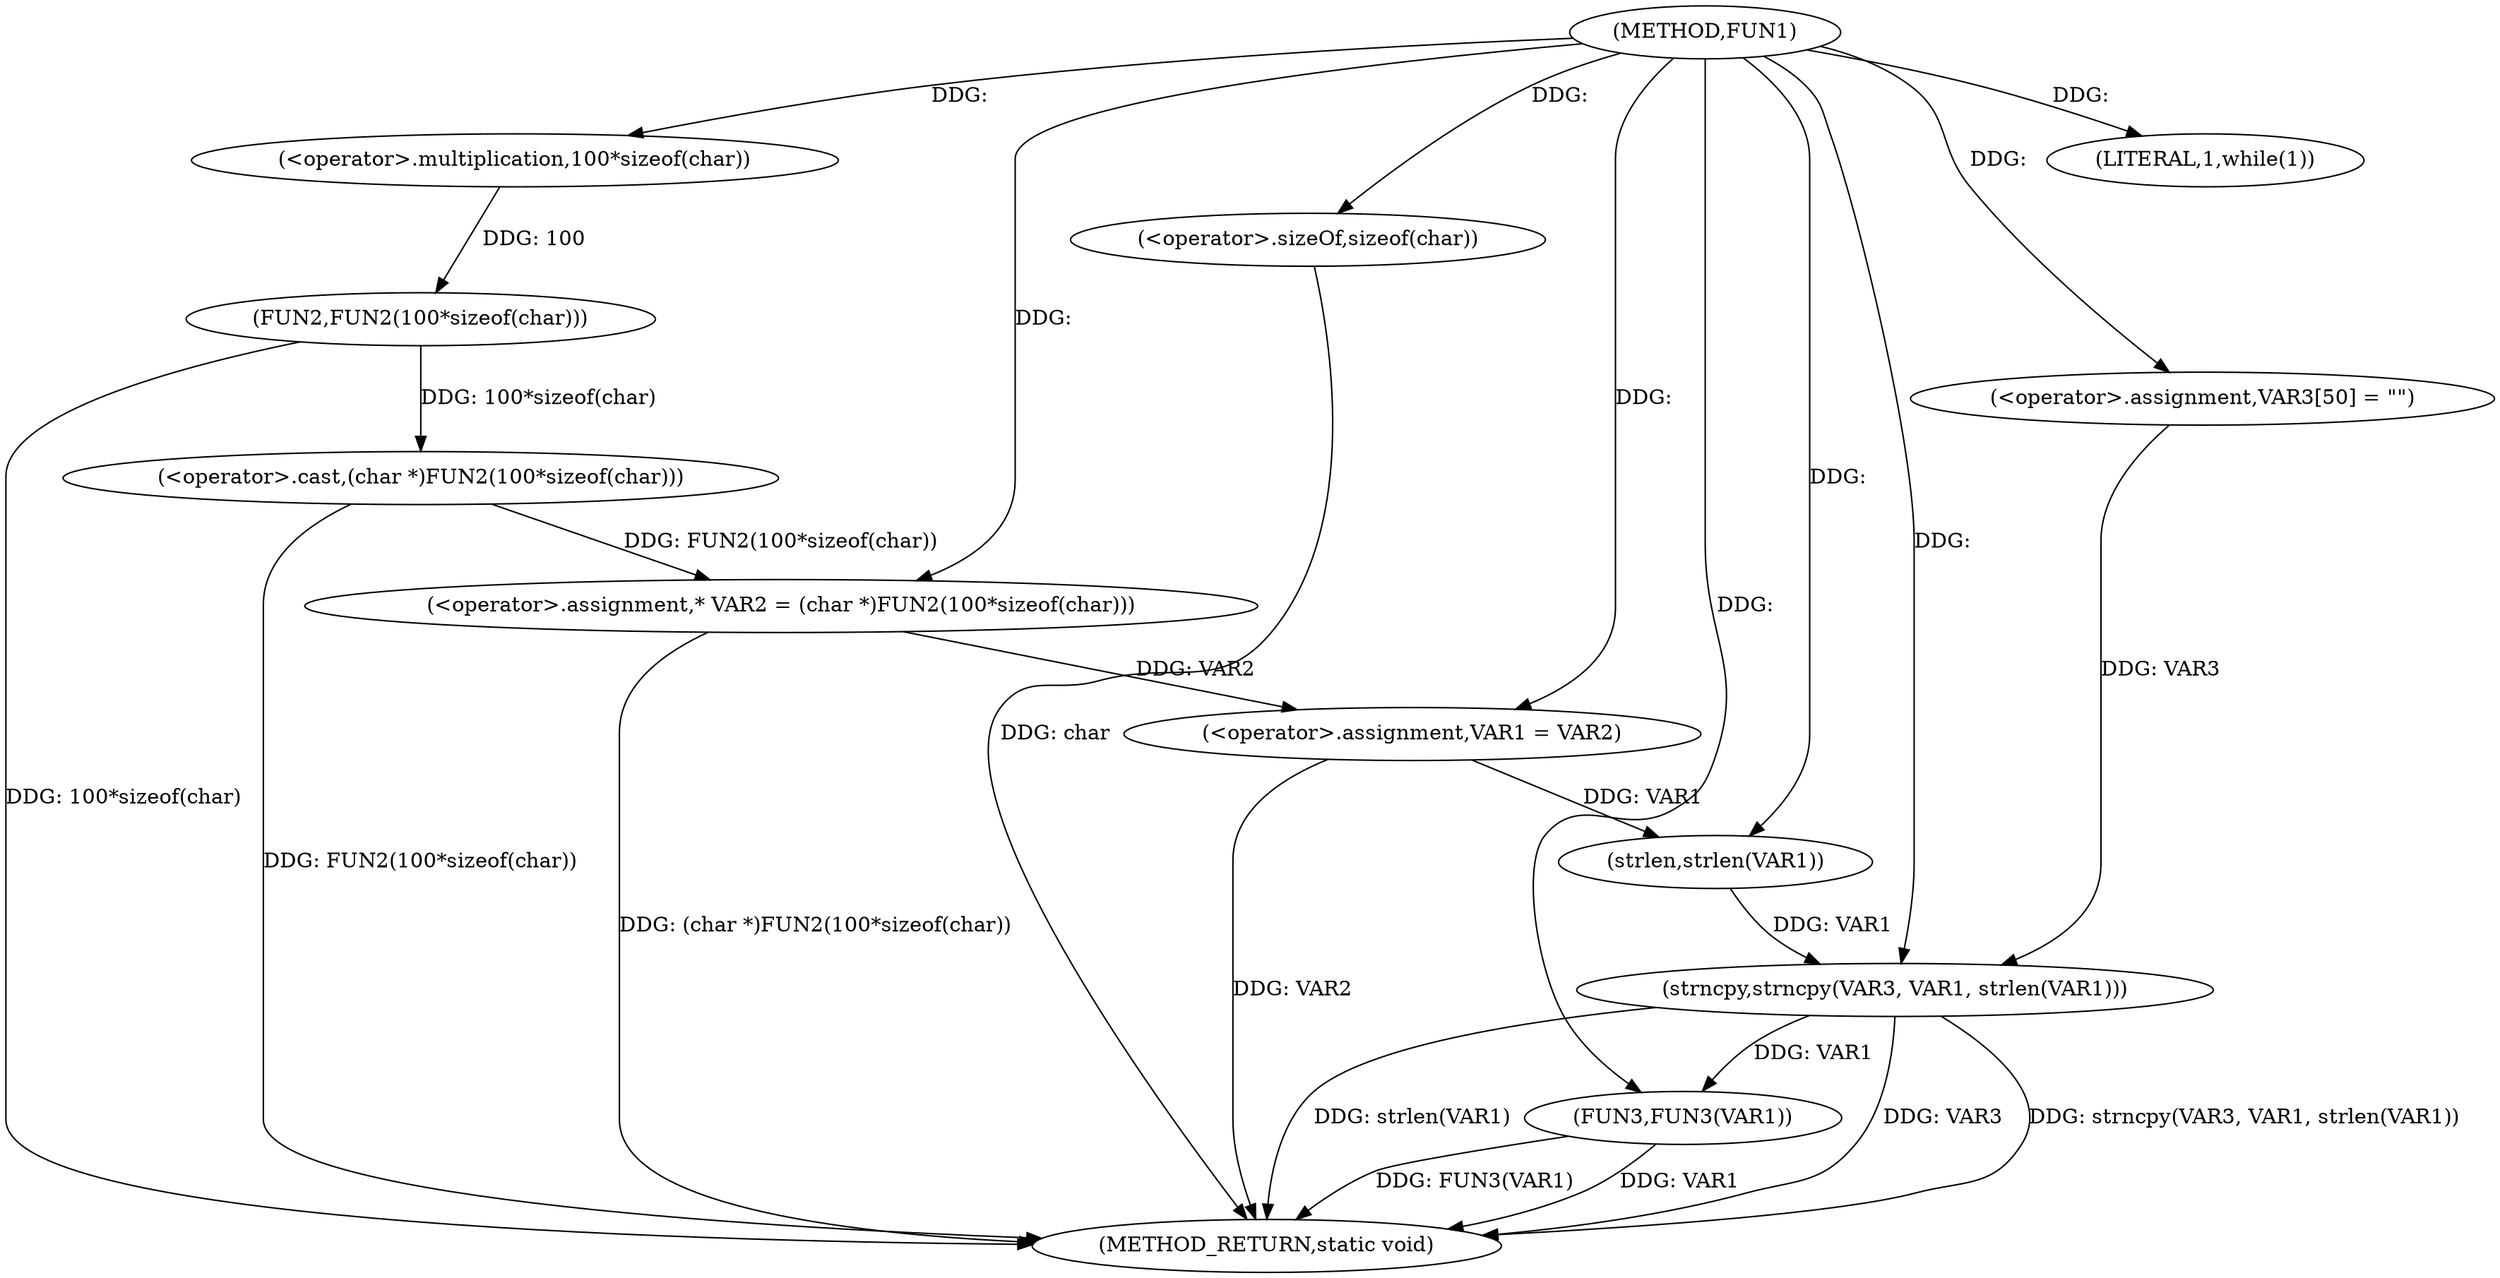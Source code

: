 digraph FUN1 {  
"1000100" [label = "(METHOD,FUN1)" ]
"1000132" [label = "(METHOD_RETURN,static void)" ]
"1000104" [label = "(<operator>.assignment,* VAR2 = (char *)FUN2(100*sizeof(char)))" ]
"1000106" [label = "(<operator>.cast,(char *)FUN2(100*sizeof(char)))" ]
"1000108" [label = "(FUN2,FUN2(100*sizeof(char)))" ]
"1000109" [label = "(<operator>.multiplication,100*sizeof(char))" ]
"1000111" [label = "(<operator>.sizeOf,sizeof(char))" ]
"1000113" [label = "(<operator>.assignment,VAR1 = VAR2)" ]
"1000117" [label = "(LITERAL,1,while(1))" ]
"1000122" [label = "(<operator>.assignment,VAR3[50] = \"\")" ]
"1000125" [label = "(strncpy,strncpy(VAR3, VAR1, strlen(VAR1)))" ]
"1000128" [label = "(strlen,strlen(VAR1))" ]
"1000130" [label = "(FUN3,FUN3(VAR1))" ]
  "1000125" -> "1000132"  [ label = "DDG: strncpy(VAR3, VAR1, strlen(VAR1))"] 
  "1000106" -> "1000132"  [ label = "DDG: FUN2(100*sizeof(char))"] 
  "1000113" -> "1000132"  [ label = "DDG: VAR2"] 
  "1000111" -> "1000132"  [ label = "DDG: char"] 
  "1000125" -> "1000132"  [ label = "DDG: strlen(VAR1)"] 
  "1000130" -> "1000132"  [ label = "DDG: VAR1"] 
  "1000130" -> "1000132"  [ label = "DDG: FUN3(VAR1)"] 
  "1000125" -> "1000132"  [ label = "DDG: VAR3"] 
  "1000104" -> "1000132"  [ label = "DDG: (char *)FUN2(100*sizeof(char))"] 
  "1000108" -> "1000132"  [ label = "DDG: 100*sizeof(char)"] 
  "1000106" -> "1000104"  [ label = "DDG: FUN2(100*sizeof(char))"] 
  "1000100" -> "1000104"  [ label = "DDG: "] 
  "1000108" -> "1000106"  [ label = "DDG: 100*sizeof(char)"] 
  "1000109" -> "1000108"  [ label = "DDG: 100"] 
  "1000100" -> "1000109"  [ label = "DDG: "] 
  "1000100" -> "1000111"  [ label = "DDG: "] 
  "1000104" -> "1000113"  [ label = "DDG: VAR2"] 
  "1000100" -> "1000113"  [ label = "DDG: "] 
  "1000100" -> "1000117"  [ label = "DDG: "] 
  "1000100" -> "1000122"  [ label = "DDG: "] 
  "1000122" -> "1000125"  [ label = "DDG: VAR3"] 
  "1000100" -> "1000125"  [ label = "DDG: "] 
  "1000128" -> "1000125"  [ label = "DDG: VAR1"] 
  "1000113" -> "1000128"  [ label = "DDG: VAR1"] 
  "1000100" -> "1000128"  [ label = "DDG: "] 
  "1000125" -> "1000130"  [ label = "DDG: VAR1"] 
  "1000100" -> "1000130"  [ label = "DDG: "] 
}
